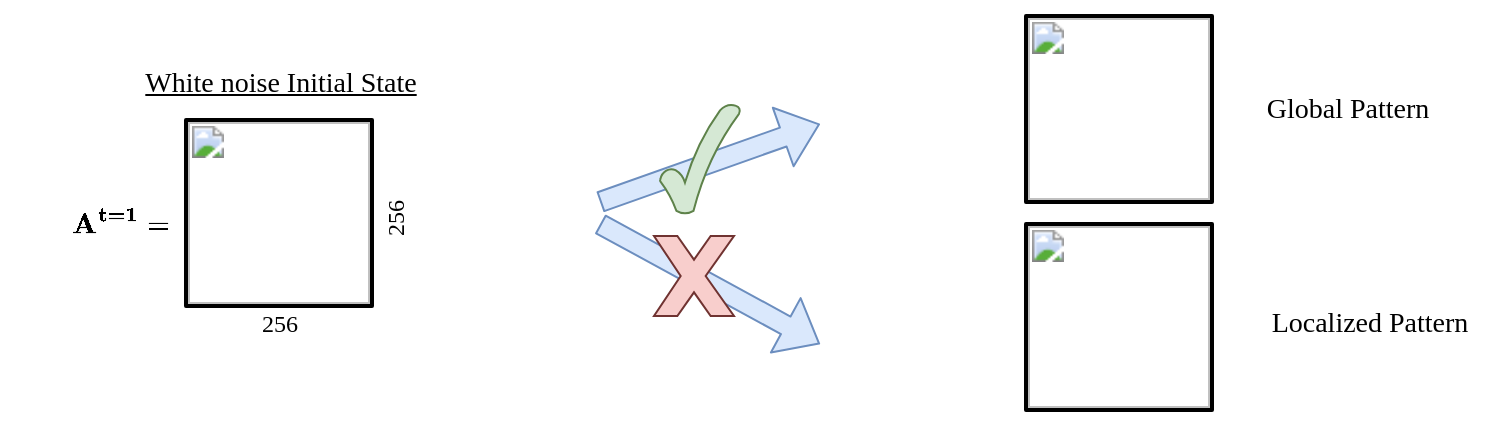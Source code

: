 <mxfile version="12.9.14" type="device"><diagram id="Izx5eUPHpK4olmongZ84" name="Page-1"><mxGraphModel dx="1573" dy="896" grid="1" gridSize="10" guides="1" tooltips="1" connect="1" arrows="1" fold="1" page="1" pageScale="1" pageWidth="850" pageHeight="1100" math="1" shadow="0"><root><mxCell id="0"/><mxCell id="1" parent="0"/><mxCell id="OIUQzqvLc3jVsIpZWrno-1" value="&lt;meta charset=&quot;utf-8&quot;&gt;&lt;img src=&quot;https://lh4.googleusercontent.com/zt__RotevSi-Xm5Z8YxZ9OzKlz801FYkzGREH0-dRW4XCeylg9_kKY75zgBDPb1gqc49p_esCiSevBxp4ATYJWnMzBg-feOdy4eJV0EoY5Vlk33xmOaeh_KkT38SK7bTtVY3-jmdIcc&quot; style=&quot;border: 2px solid #000000;border-radius: 1px&quot; id=&quot;docs-internal-guid-ad46f859-7fff-cda9-14d5-f2eb11ab4518&quot; width=&quot;91px;&quot; height=&quot;91px;&quot;&gt;" style="text;whiteSpace=wrap;html=1;" vertex="1" parent="1"><mxGeometry x="110" y="380" width="120" height="110" as="geometry"/></mxCell><mxCell id="OIUQzqvLc3jVsIpZWrno-2" value="&lt;meta charset=&quot;utf-8&quot;&gt;&lt;img src=&quot;https://lh4.googleusercontent.com/EYnFga_Z7-Rog7CiNMJxuteLIc9o7zg8OOtE_m2-7boKYM0RROJ1Jzr4SZyuObBoe2PCc1hcHlE_X8hSqToY2UeVLFOFZuvhXTyHyzxY4yAkxPcSIA5rwB_miXIWzB8Dnafia2ZYHEs&quot; style=&quot;border: 2px solid #000000;border-radius: 1px&quot; id=&quot;docs-internal-guid-0b7fde28-7fff-e5d4-c605-c6644cfcd995&quot; width=&quot;91px;&quot; height=&quot;91px;&quot;&gt;" style="text;whiteSpace=wrap;html=1;" vertex="1" parent="1"><mxGeometry x="530" y="328" width="120" height="110" as="geometry"/></mxCell><mxCell id="OIUQzqvLc3jVsIpZWrno-3" value="&lt;meta charset=&quot;utf-8&quot;&gt;&lt;img src=&quot;https://lh3.googleusercontent.com/m5k1StJfGXg3MLICrjCzL6OC_MdLU0w6MH38toClWJ5BE4PgABoGgoQb_8RAWEfVnExMPqlHansWNb9OdmNnhrGifFTA5ZAHnchrPoqyHG3ChzmRrWLRItqPxegCrDJZuhzx7V0q08s&quot; style=&quot;border: 2px solid #000000;border-radius: 1px&quot; id=&quot;docs-internal-guid-475bad85-7fff-ffb2-689f-5e3b434300cc&quot; width=&quot;91px;&quot; height=&quot;91px;&quot;&gt;" style="text;whiteSpace=wrap;html=1;" vertex="1" parent="1"><mxGeometry x="530" y="432" width="120" height="110" as="geometry"/></mxCell><mxCell id="OIUQzqvLc3jVsIpZWrno-5" value="" style="shape=flexArrow;endArrow=classic;html=1;fillColor=#dae8fc;strokeColor=#6c8ebf;" edge="1" parent="1"><mxGeometry width="50" height="50" relative="1" as="geometry"><mxPoint x="320" y="429" as="sourcePoint"/><mxPoint x="430" y="390" as="targetPoint"/></mxGeometry></mxCell><mxCell id="OIUQzqvLc3jVsIpZWrno-6" value="" style="shape=flexArrow;endArrow=classic;html=1;exitX=1.025;exitY=0.445;exitDx=0;exitDy=0;exitPerimeter=0;fillColor=#dae8fc;strokeColor=#6c8ebf;" edge="1" parent="1"><mxGeometry width="50" height="50" relative="1" as="geometry"><mxPoint x="320" y="440.0" as="sourcePoint"/><mxPoint x="430" y="500" as="targetPoint"/></mxGeometry></mxCell><mxCell id="OIUQzqvLc3jVsIpZWrno-7" value="" style="verticalLabelPosition=bottom;verticalAlign=top;html=1;shape=mxgraph.basic.tick;fillColor=#d5e8d4;strokeColor=#5E824A;" vertex="1" parent="1"><mxGeometry x="350" y="380" width="40" height="55" as="geometry"/></mxCell><mxCell id="OIUQzqvLc3jVsIpZWrno-9" value="" style="verticalLabelPosition=bottom;verticalAlign=top;html=1;shape=mxgraph.basic.x;strokeColor=#703331;fillColor=#f8cecc;" vertex="1" parent="1"><mxGeometry x="347" y="446" width="40" height="40" as="geometry"/></mxCell><mxCell id="OIUQzqvLc3jVsIpZWrno-11" value="&lt;u&gt;White noise Initial State&lt;/u&gt;" style="text;html=1;strokeColor=none;fillColor=none;align=center;verticalAlign=middle;whiteSpace=wrap;rounded=0;fontFamily=Verdana;fontSize=14;fontStyle=0" vertex="1" parent="1"><mxGeometry x="32.5" y="360" width="255" height="20" as="geometry"/></mxCell><mxCell id="OIUQzqvLc3jVsIpZWrno-15" value="$$\mathbf{A^{t=1}} = $$" style="text;html=1;strokeColor=none;fillColor=none;align=center;verticalAlign=middle;whiteSpace=wrap;rounded=0;fontFamily=Verdana;fontSize=14;" vertex="1" parent="1"><mxGeometry x="60" y="430" width="40" height="20" as="geometry"/></mxCell><mxCell id="OIUQzqvLc3jVsIpZWrno-16" value="256" style="text;html=1;strokeColor=none;fillColor=none;align=center;verticalAlign=middle;whiteSpace=wrap;rounded=0;fontFamily=Verdana;fontSize=12;" vertex="1" parent="1"><mxGeometry x="140" y="480" width="40" height="20" as="geometry"/></mxCell><mxCell id="OIUQzqvLc3jVsIpZWrno-17" value="256" style="text;html=1;strokeColor=none;fillColor=none;align=center;verticalAlign=middle;whiteSpace=wrap;rounded=0;fontFamily=Verdana;fontSize=12;rotation=270;" vertex="1" parent="1"><mxGeometry x="198" y="427" width="40" height="20" as="geometry"/></mxCell><mxCell id="OIUQzqvLc3jVsIpZWrno-28" value="Global Pattern" style="text;html=1;strokeColor=none;fillColor=none;align=center;verticalAlign=middle;whiteSpace=wrap;rounded=0;fontFamily=Verdana;fontSize=14;fontStyle=0" vertex="1" parent="1"><mxGeometry x="634" y="373" width="120" height="20" as="geometry"/></mxCell><mxCell id="OIUQzqvLc3jVsIpZWrno-30" value="Localized Pattern" style="text;html=1;strokeColor=none;fillColor=none;align=center;verticalAlign=middle;whiteSpace=wrap;rounded=0;fontFamily=Verdana;fontSize=14;fontStyle=0" vertex="1" parent="1"><mxGeometry x="635" y="480" width="140" height="20" as="geometry"/></mxCell></root></mxGraphModel></diagram></mxfile>